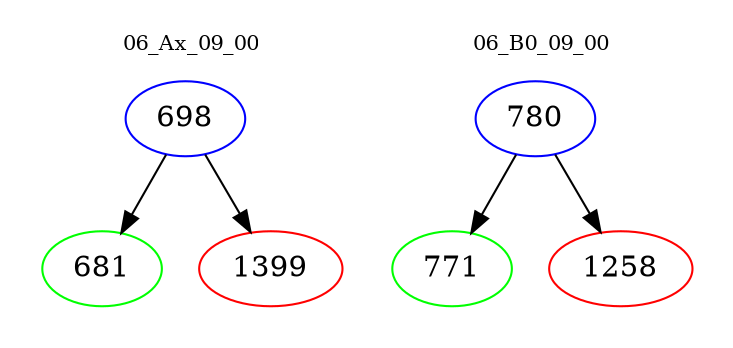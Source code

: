digraph{
subgraph cluster_0 {
color = white
label = "06_Ax_09_00";
fontsize=10;
T0_698 [label="698", color="blue"]
T0_698 -> T0_681 [color="black"]
T0_681 [label="681", color="green"]
T0_698 -> T0_1399 [color="black"]
T0_1399 [label="1399", color="red"]
}
subgraph cluster_1 {
color = white
label = "06_B0_09_00";
fontsize=10;
T1_780 [label="780", color="blue"]
T1_780 -> T1_771 [color="black"]
T1_771 [label="771", color="green"]
T1_780 -> T1_1258 [color="black"]
T1_1258 [label="1258", color="red"]
}
}

